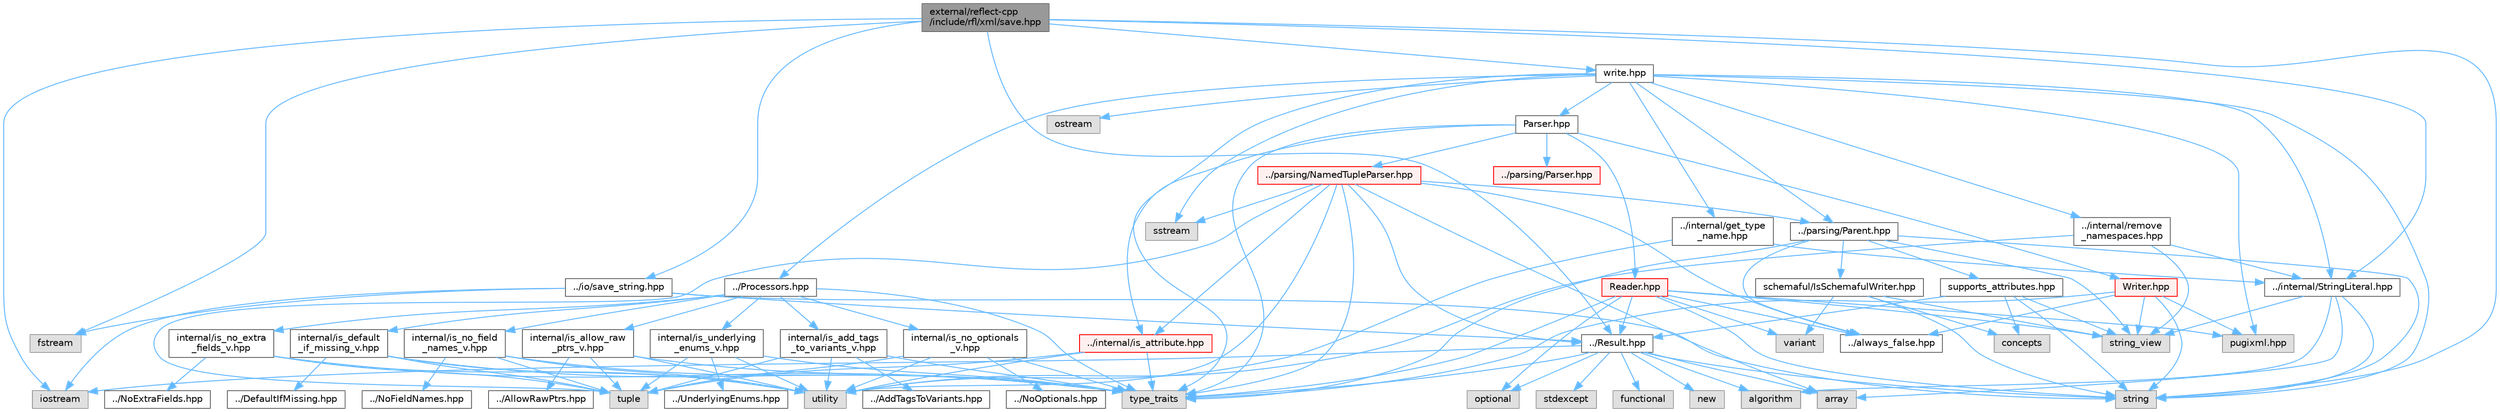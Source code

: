 digraph "external/reflect-cpp/include/rfl/xml/save.hpp"
{
 // LATEX_PDF_SIZE
  bgcolor="transparent";
  edge [fontname=Helvetica,fontsize=10,labelfontname=Helvetica,labelfontsize=10];
  node [fontname=Helvetica,fontsize=10,shape=box,height=0.2,width=0.4];
  Node1 [id="Node000001",label="external/reflect-cpp\l/include/rfl/xml/save.hpp",height=0.2,width=0.4,color="gray40", fillcolor="grey60", style="filled", fontcolor="black",tooltip=" "];
  Node1 -> Node2 [id="edge1_Node000001_Node000002",color="steelblue1",style="solid",tooltip=" "];
  Node2 [id="Node000002",label="fstream",height=0.2,width=0.4,color="grey60", fillcolor="#E0E0E0", style="filled",tooltip=" "];
  Node1 -> Node3 [id="edge2_Node000001_Node000003",color="steelblue1",style="solid",tooltip=" "];
  Node3 [id="Node000003",label="iostream",height=0.2,width=0.4,color="grey60", fillcolor="#E0E0E0", style="filled",tooltip=" "];
  Node1 -> Node4 [id="edge3_Node000001_Node000004",color="steelblue1",style="solid",tooltip=" "];
  Node4 [id="Node000004",label="string",height=0.2,width=0.4,color="grey60", fillcolor="#E0E0E0", style="filled",tooltip=" "];
  Node1 -> Node5 [id="edge4_Node000001_Node000005",color="steelblue1",style="solid",tooltip=" "];
  Node5 [id="Node000005",label="../Result.hpp",height=0.2,width=0.4,color="grey40", fillcolor="white", style="filled",URL="$_result_8hpp.html",tooltip=" "];
  Node5 -> Node6 [id="edge5_Node000005_Node000006",color="steelblue1",style="solid",tooltip=" "];
  Node6 [id="Node000006",label="algorithm",height=0.2,width=0.4,color="grey60", fillcolor="#E0E0E0", style="filled",tooltip=" "];
  Node5 -> Node7 [id="edge6_Node000005_Node000007",color="steelblue1",style="solid",tooltip=" "];
  Node7 [id="Node000007",label="array",height=0.2,width=0.4,color="grey60", fillcolor="#E0E0E0", style="filled",tooltip=" "];
  Node5 -> Node8 [id="edge7_Node000005_Node000008",color="steelblue1",style="solid",tooltip=" "];
  Node8 [id="Node000008",label="functional",height=0.2,width=0.4,color="grey60", fillcolor="#E0E0E0", style="filled",tooltip=" "];
  Node5 -> Node3 [id="edge8_Node000005_Node000003",color="steelblue1",style="solid",tooltip=" "];
  Node5 -> Node9 [id="edge9_Node000005_Node000009",color="steelblue1",style="solid",tooltip=" "];
  Node9 [id="Node000009",label="new",height=0.2,width=0.4,color="grey60", fillcolor="#E0E0E0", style="filled",tooltip=" "];
  Node5 -> Node10 [id="edge10_Node000005_Node000010",color="steelblue1",style="solid",tooltip=" "];
  Node10 [id="Node000010",label="optional",height=0.2,width=0.4,color="grey60", fillcolor="#E0E0E0", style="filled",tooltip=" "];
  Node5 -> Node11 [id="edge11_Node000005_Node000011",color="steelblue1",style="solid",tooltip=" "];
  Node11 [id="Node000011",label="stdexcept",height=0.2,width=0.4,color="grey60", fillcolor="#E0E0E0", style="filled",tooltip=" "];
  Node5 -> Node4 [id="edge12_Node000005_Node000004",color="steelblue1",style="solid",tooltip=" "];
  Node5 -> Node12 [id="edge13_Node000005_Node000012",color="steelblue1",style="solid",tooltip=" "];
  Node12 [id="Node000012",label="type_traits",height=0.2,width=0.4,color="grey60", fillcolor="#E0E0E0", style="filled",tooltip=" "];
  Node1 -> Node13 [id="edge14_Node000001_Node000013",color="steelblue1",style="solid",tooltip=" "];
  Node13 [id="Node000013",label="../internal/StringLiteral.hpp",height=0.2,width=0.4,color="grey40", fillcolor="white", style="filled",URL="$_string_literal_8hpp.html",tooltip=" "];
  Node13 -> Node6 [id="edge15_Node000013_Node000006",color="steelblue1",style="solid",tooltip=" "];
  Node13 -> Node7 [id="edge16_Node000013_Node000007",color="steelblue1",style="solid",tooltip=" "];
  Node13 -> Node4 [id="edge17_Node000013_Node000004",color="steelblue1",style="solid",tooltip=" "];
  Node13 -> Node14 [id="edge18_Node000013_Node000014",color="steelblue1",style="solid",tooltip=" "];
  Node14 [id="Node000014",label="string_view",height=0.2,width=0.4,color="grey60", fillcolor="#E0E0E0", style="filled",tooltip=" "];
  Node1 -> Node15 [id="edge19_Node000001_Node000015",color="steelblue1",style="solid",tooltip=" "];
  Node15 [id="Node000015",label="../io/save_string.hpp",height=0.2,width=0.4,color="grey40", fillcolor="white", style="filled",URL="$save__string_8hpp.html",tooltip=" "];
  Node15 -> Node2 [id="edge20_Node000015_Node000002",color="steelblue1",style="solid",tooltip=" "];
  Node15 -> Node3 [id="edge21_Node000015_Node000003",color="steelblue1",style="solid",tooltip=" "];
  Node15 -> Node4 [id="edge22_Node000015_Node000004",color="steelblue1",style="solid",tooltip=" "];
  Node15 -> Node5 [id="edge23_Node000015_Node000005",color="steelblue1",style="solid",tooltip=" "];
  Node1 -> Node16 [id="edge24_Node000001_Node000016",color="steelblue1",style="solid",tooltip=" "];
  Node16 [id="Node000016",label="write.hpp",height=0.2,width=0.4,color="grey40", fillcolor="white", style="filled",URL="$xml_2write_8hpp.html",tooltip=" "];
  Node16 -> Node17 [id="edge25_Node000016_Node000017",color="steelblue1",style="solid",tooltip=" "];
  Node17 [id="Node000017",label="ostream",height=0.2,width=0.4,color="grey60", fillcolor="#E0E0E0", style="filled",tooltip=" "];
  Node16 -> Node18 [id="edge26_Node000016_Node000018",color="steelblue1",style="solid",tooltip=" "];
  Node18 [id="Node000018",label="pugixml.hpp",height=0.2,width=0.4,color="grey60", fillcolor="#E0E0E0", style="filled",tooltip=" "];
  Node16 -> Node19 [id="edge27_Node000016_Node000019",color="steelblue1",style="solid",tooltip=" "];
  Node19 [id="Node000019",label="sstream",height=0.2,width=0.4,color="grey60", fillcolor="#E0E0E0", style="filled",tooltip=" "];
  Node16 -> Node4 [id="edge28_Node000016_Node000004",color="steelblue1",style="solid",tooltip=" "];
  Node16 -> Node12 [id="edge29_Node000016_Node000012",color="steelblue1",style="solid",tooltip=" "];
  Node16 -> Node20 [id="edge30_Node000016_Node000020",color="steelblue1",style="solid",tooltip=" "];
  Node20 [id="Node000020",label="../Processors.hpp",height=0.2,width=0.4,color="grey40", fillcolor="white", style="filled",URL="$_processors_8hpp.html",tooltip=" "];
  Node20 -> Node12 [id="edge31_Node000020_Node000012",color="steelblue1",style="solid",tooltip=" "];
  Node20 -> Node21 [id="edge32_Node000020_Node000021",color="steelblue1",style="solid",tooltip=" "];
  Node21 [id="Node000021",label="internal/is_add_tags\l_to_variants_v.hpp",height=0.2,width=0.4,color="grey40", fillcolor="white", style="filled",URL="$is__add__tags__to__variants__v_8hpp.html",tooltip=" "];
  Node21 -> Node22 [id="edge33_Node000021_Node000022",color="steelblue1",style="solid",tooltip=" "];
  Node22 [id="Node000022",label="tuple",height=0.2,width=0.4,color="grey60", fillcolor="#E0E0E0", style="filled",tooltip=" "];
  Node21 -> Node12 [id="edge34_Node000021_Node000012",color="steelblue1",style="solid",tooltip=" "];
  Node21 -> Node23 [id="edge35_Node000021_Node000023",color="steelblue1",style="solid",tooltip=" "];
  Node23 [id="Node000023",label="utility",height=0.2,width=0.4,color="grey60", fillcolor="#E0E0E0", style="filled",tooltip=" "];
  Node21 -> Node24 [id="edge36_Node000021_Node000024",color="steelblue1",style="solid",tooltip=" "];
  Node24 [id="Node000024",label="../AddTagsToVariants.hpp",height=0.2,width=0.4,color="grey40", fillcolor="white", style="filled",URL="$_add_tags_to_variants_8hpp.html",tooltip=" "];
  Node20 -> Node25 [id="edge37_Node000020_Node000025",color="steelblue1",style="solid",tooltip=" "];
  Node25 [id="Node000025",label="internal/is_allow_raw\l_ptrs_v.hpp",height=0.2,width=0.4,color="grey40", fillcolor="white", style="filled",URL="$is__allow__raw__ptrs__v_8hpp.html",tooltip=" "];
  Node25 -> Node22 [id="edge38_Node000025_Node000022",color="steelblue1",style="solid",tooltip=" "];
  Node25 -> Node12 [id="edge39_Node000025_Node000012",color="steelblue1",style="solid",tooltip=" "];
  Node25 -> Node23 [id="edge40_Node000025_Node000023",color="steelblue1",style="solid",tooltip=" "];
  Node25 -> Node26 [id="edge41_Node000025_Node000026",color="steelblue1",style="solid",tooltip=" "];
  Node26 [id="Node000026",label="../AllowRawPtrs.hpp",height=0.2,width=0.4,color="grey40", fillcolor="white", style="filled",URL="$_allow_raw_ptrs_8hpp.html",tooltip=" "];
  Node20 -> Node27 [id="edge42_Node000020_Node000027",color="steelblue1",style="solid",tooltip=" "];
  Node27 [id="Node000027",label="internal/is_default\l_if_missing_v.hpp",height=0.2,width=0.4,color="grey40", fillcolor="white", style="filled",URL="$is__default__if__missing__v_8hpp.html",tooltip=" "];
  Node27 -> Node22 [id="edge43_Node000027_Node000022",color="steelblue1",style="solid",tooltip=" "];
  Node27 -> Node12 [id="edge44_Node000027_Node000012",color="steelblue1",style="solid",tooltip=" "];
  Node27 -> Node23 [id="edge45_Node000027_Node000023",color="steelblue1",style="solid",tooltip=" "];
  Node27 -> Node28 [id="edge46_Node000027_Node000028",color="steelblue1",style="solid",tooltip=" "];
  Node28 [id="Node000028",label="../DefaultIfMissing.hpp",height=0.2,width=0.4,color="grey40", fillcolor="white", style="filled",URL="$_default_if_missing_8hpp.html",tooltip=" "];
  Node20 -> Node29 [id="edge47_Node000020_Node000029",color="steelblue1",style="solid",tooltip=" "];
  Node29 [id="Node000029",label="internal/is_no_extra\l_fields_v.hpp",height=0.2,width=0.4,color="grey40", fillcolor="white", style="filled",URL="$is__no__extra__fields__v_8hpp.html",tooltip=" "];
  Node29 -> Node22 [id="edge48_Node000029_Node000022",color="steelblue1",style="solid",tooltip=" "];
  Node29 -> Node12 [id="edge49_Node000029_Node000012",color="steelblue1",style="solid",tooltip=" "];
  Node29 -> Node23 [id="edge50_Node000029_Node000023",color="steelblue1",style="solid",tooltip=" "];
  Node29 -> Node30 [id="edge51_Node000029_Node000030",color="steelblue1",style="solid",tooltip=" "];
  Node30 [id="Node000030",label="../NoExtraFields.hpp",height=0.2,width=0.4,color="grey40", fillcolor="white", style="filled",URL="$_no_extra_fields_8hpp.html",tooltip=" "];
  Node20 -> Node31 [id="edge52_Node000020_Node000031",color="steelblue1",style="solid",tooltip=" "];
  Node31 [id="Node000031",label="internal/is_no_field\l_names_v.hpp",height=0.2,width=0.4,color="grey40", fillcolor="white", style="filled",URL="$is__no__field__names__v_8hpp.html",tooltip=" "];
  Node31 -> Node22 [id="edge53_Node000031_Node000022",color="steelblue1",style="solid",tooltip=" "];
  Node31 -> Node12 [id="edge54_Node000031_Node000012",color="steelblue1",style="solid",tooltip=" "];
  Node31 -> Node23 [id="edge55_Node000031_Node000023",color="steelblue1",style="solid",tooltip=" "];
  Node31 -> Node32 [id="edge56_Node000031_Node000032",color="steelblue1",style="solid",tooltip=" "];
  Node32 [id="Node000032",label="../NoFieldNames.hpp",height=0.2,width=0.4,color="grey40", fillcolor="white", style="filled",URL="$_no_field_names_8hpp.html",tooltip=" "];
  Node20 -> Node33 [id="edge57_Node000020_Node000033",color="steelblue1",style="solid",tooltip=" "];
  Node33 [id="Node000033",label="internal/is_no_optionals\l_v.hpp",height=0.2,width=0.4,color="grey40", fillcolor="white", style="filled",URL="$is__no__optionals__v_8hpp.html",tooltip=" "];
  Node33 -> Node22 [id="edge58_Node000033_Node000022",color="steelblue1",style="solid",tooltip=" "];
  Node33 -> Node12 [id="edge59_Node000033_Node000012",color="steelblue1",style="solid",tooltip=" "];
  Node33 -> Node23 [id="edge60_Node000033_Node000023",color="steelblue1",style="solid",tooltip=" "];
  Node33 -> Node34 [id="edge61_Node000033_Node000034",color="steelblue1",style="solid",tooltip=" "];
  Node34 [id="Node000034",label="../NoOptionals.hpp",height=0.2,width=0.4,color="grey40", fillcolor="white", style="filled",URL="$_no_optionals_8hpp.html",tooltip=" "];
  Node20 -> Node35 [id="edge62_Node000020_Node000035",color="steelblue1",style="solid",tooltip=" "];
  Node35 [id="Node000035",label="internal/is_underlying\l_enums_v.hpp",height=0.2,width=0.4,color="grey40", fillcolor="white", style="filled",URL="$is__underlying__enums__v_8hpp.html",tooltip=" "];
  Node35 -> Node22 [id="edge63_Node000035_Node000022",color="steelblue1",style="solid",tooltip=" "];
  Node35 -> Node12 [id="edge64_Node000035_Node000012",color="steelblue1",style="solid",tooltip=" "];
  Node35 -> Node23 [id="edge65_Node000035_Node000023",color="steelblue1",style="solid",tooltip=" "];
  Node35 -> Node36 [id="edge66_Node000035_Node000036",color="steelblue1",style="solid",tooltip=" "];
  Node36 [id="Node000036",label="../UnderlyingEnums.hpp",height=0.2,width=0.4,color="grey40", fillcolor="white", style="filled",URL="$_underlying_enums_8hpp.html",tooltip=" "];
  Node16 -> Node13 [id="edge67_Node000016_Node000013",color="steelblue1",style="solid",tooltip=" "];
  Node16 -> Node37 [id="edge68_Node000016_Node000037",color="steelblue1",style="solid",tooltip=" "];
  Node37 [id="Node000037",label="../internal/get_type\l_name.hpp",height=0.2,width=0.4,color="grey40", fillcolor="white", style="filled",URL="$get__type__name_8hpp.html",tooltip=" "];
  Node37 -> Node23 [id="edge69_Node000037_Node000023",color="steelblue1",style="solid",tooltip=" "];
  Node37 -> Node13 [id="edge70_Node000037_Node000013",color="steelblue1",style="solid",tooltip=" "];
  Node16 -> Node38 [id="edge71_Node000016_Node000038",color="steelblue1",style="solid",tooltip=" "];
  Node38 [id="Node000038",label="../internal/remove\l_namespaces.hpp",height=0.2,width=0.4,color="grey40", fillcolor="white", style="filled",URL="$remove__namespaces_8hpp.html",tooltip=" "];
  Node38 -> Node14 [id="edge72_Node000038_Node000014",color="steelblue1",style="solid",tooltip=" "];
  Node38 -> Node23 [id="edge73_Node000038_Node000023",color="steelblue1",style="solid",tooltip=" "];
  Node38 -> Node13 [id="edge74_Node000038_Node000013",color="steelblue1",style="solid",tooltip=" "];
  Node16 -> Node39 [id="edge75_Node000016_Node000039",color="steelblue1",style="solid",tooltip=" "];
  Node39 [id="Node000039",label="../parsing/Parent.hpp",height=0.2,width=0.4,color="grey40", fillcolor="white", style="filled",URL="$_parent_8hpp.html",tooltip=" "];
  Node39 -> Node4 [id="edge76_Node000039_Node000004",color="steelblue1",style="solid",tooltip=" "];
  Node39 -> Node14 [id="edge77_Node000039_Node000014",color="steelblue1",style="solid",tooltip=" "];
  Node39 -> Node12 [id="edge78_Node000039_Node000012",color="steelblue1",style="solid",tooltip=" "];
  Node39 -> Node40 [id="edge79_Node000039_Node000040",color="steelblue1",style="solid",tooltip=" "];
  Node40 [id="Node000040",label="../always_false.hpp",height=0.2,width=0.4,color="grey40", fillcolor="white", style="filled",URL="$always__false_8hpp.html",tooltip=" "];
  Node39 -> Node41 [id="edge80_Node000039_Node000041",color="steelblue1",style="solid",tooltip=" "];
  Node41 [id="Node000041",label="schemaful/IsSchemafulWriter.hpp",height=0.2,width=0.4,color="grey40", fillcolor="white", style="filled",URL="$_is_schemaful_writer_8hpp.html",tooltip=" "];
  Node41 -> Node42 [id="edge81_Node000041_Node000042",color="steelblue1",style="solid",tooltip=" "];
  Node42 [id="Node000042",label="concepts",height=0.2,width=0.4,color="grey60", fillcolor="#E0E0E0", style="filled",tooltip=" "];
  Node41 -> Node4 [id="edge82_Node000041_Node000004",color="steelblue1",style="solid",tooltip=" "];
  Node41 -> Node14 [id="edge83_Node000041_Node000014",color="steelblue1",style="solid",tooltip=" "];
  Node41 -> Node43 [id="edge84_Node000041_Node000043",color="steelblue1",style="solid",tooltip=" "];
  Node43 [id="Node000043",label="variant",height=0.2,width=0.4,color="grey60", fillcolor="#E0E0E0", style="filled",tooltip=" "];
  Node39 -> Node44 [id="edge85_Node000039_Node000044",color="steelblue1",style="solid",tooltip=" "];
  Node44 [id="Node000044",label="supports_attributes.hpp",height=0.2,width=0.4,color="grey40", fillcolor="white", style="filled",URL="$supports__attributes_8hpp.html",tooltip=" "];
  Node44 -> Node42 [id="edge86_Node000044_Node000042",color="steelblue1",style="solid",tooltip=" "];
  Node44 -> Node4 [id="edge87_Node000044_Node000004",color="steelblue1",style="solid",tooltip=" "];
  Node44 -> Node14 [id="edge88_Node000044_Node000014",color="steelblue1",style="solid",tooltip=" "];
  Node44 -> Node5 [id="edge89_Node000044_Node000005",color="steelblue1",style="solid",tooltip=" "];
  Node16 -> Node45 [id="edge90_Node000016_Node000045",color="steelblue1",style="solid",tooltip=" "];
  Node45 [id="Node000045",label="Parser.hpp",height=0.2,width=0.4,color="grey40", fillcolor="white", style="filled",URL="$xml_2_parser_8hpp.html",tooltip=" "];
  Node45 -> Node12 [id="edge91_Node000045_Node000012",color="steelblue1",style="solid",tooltip=" "];
  Node45 -> Node46 [id="edge92_Node000045_Node000046",color="steelblue1",style="solid",tooltip=" "];
  Node46 [id="Node000046",label="../internal/is_attribute.hpp",height=0.2,width=0.4,color="red", fillcolor="#FFF0F0", style="filled",URL="$is__attribute_8hpp.html",tooltip=" "];
  Node46 -> Node22 [id="edge93_Node000046_Node000022",color="steelblue1",style="solid",tooltip=" "];
  Node46 -> Node12 [id="edge94_Node000046_Node000012",color="steelblue1",style="solid",tooltip=" "];
  Node46 -> Node23 [id="edge95_Node000046_Node000023",color="steelblue1",style="solid",tooltip=" "];
  Node45 -> Node69 [id="edge96_Node000045_Node000069",color="steelblue1",style="solid",tooltip=" "];
  Node69 [id="Node000069",label="../parsing/NamedTupleParser.hpp",height=0.2,width=0.4,color="red", fillcolor="#FFF0F0", style="filled",URL="$_named_tuple_parser_8hpp.html",tooltip=" "];
  Node69 -> Node7 [id="edge97_Node000069_Node000007",color="steelblue1",style="solid",tooltip=" "];
  Node69 -> Node19 [id="edge98_Node000069_Node000019",color="steelblue1",style="solid",tooltip=" "];
  Node69 -> Node22 [id="edge99_Node000069_Node000022",color="steelblue1",style="solid",tooltip=" "];
  Node69 -> Node12 [id="edge100_Node000069_Node000012",color="steelblue1",style="solid",tooltip=" "];
  Node69 -> Node23 [id="edge101_Node000069_Node000023",color="steelblue1",style="solid",tooltip=" "];
  Node69 -> Node5 [id="edge102_Node000069_Node000005",color="steelblue1",style="solid",tooltip=" "];
  Node69 -> Node40 [id="edge103_Node000069_Node000040",color="steelblue1",style="solid",tooltip=" "];
  Node69 -> Node46 [id="edge104_Node000069_Node000046",color="steelblue1",style="solid",tooltip=" "];
  Node69 -> Node39 [id="edge105_Node000069_Node000039",color="steelblue1",style="solid",tooltip=" "];
  Node45 -> Node151 [id="edge106_Node000045_Node000151",color="steelblue1",style="solid",tooltip=" "];
  Node151 [id="Node000151",label="../parsing/Parser.hpp",height=0.2,width=0.4,color="red", fillcolor="#FFF0F0", style="filled",URL="$parsing_2_parser_8hpp.html",tooltip=" "];
  Node45 -> Node248 [id="edge107_Node000045_Node000248",color="steelblue1",style="solid",tooltip=" "];
  Node248 [id="Node000248",label="Reader.hpp",height=0.2,width=0.4,color="red", fillcolor="#FFF0F0", style="filled",URL="$xml_2_reader_8hpp.html",tooltip=" "];
  Node248 -> Node10 [id="edge108_Node000248_Node000010",color="steelblue1",style="solid",tooltip=" "];
  Node248 -> Node18 [id="edge109_Node000248_Node000018",color="steelblue1",style="solid",tooltip=" "];
  Node248 -> Node4 [id="edge110_Node000248_Node000004",color="steelblue1",style="solid",tooltip=" "];
  Node248 -> Node14 [id="edge111_Node000248_Node000014",color="steelblue1",style="solid",tooltip=" "];
  Node248 -> Node12 [id="edge112_Node000248_Node000012",color="steelblue1",style="solid",tooltip=" "];
  Node248 -> Node43 [id="edge113_Node000248_Node000043",color="steelblue1",style="solid",tooltip=" "];
  Node248 -> Node5 [id="edge114_Node000248_Node000005",color="steelblue1",style="solid",tooltip=" "];
  Node248 -> Node40 [id="edge115_Node000248_Node000040",color="steelblue1",style="solid",tooltip=" "];
  Node45 -> Node251 [id="edge116_Node000045_Node000251",color="steelblue1",style="solid",tooltip=" "];
  Node251 [id="Node000251",label="Writer.hpp",height=0.2,width=0.4,color="red", fillcolor="#FFF0F0", style="filled",URL="$xml_2_writer_8hpp.html",tooltip=" "];
  Node251 -> Node18 [id="edge117_Node000251_Node000018",color="steelblue1",style="solid",tooltip=" "];
  Node251 -> Node4 [id="edge118_Node000251_Node000004",color="steelblue1",style="solid",tooltip=" "];
  Node251 -> Node14 [id="edge119_Node000251_Node000014",color="steelblue1",style="solid",tooltip=" "];
  Node251 -> Node12 [id="edge120_Node000251_Node000012",color="steelblue1",style="solid",tooltip=" "];
  Node251 -> Node40 [id="edge121_Node000251_Node000040",color="steelblue1",style="solid",tooltip=" "];
}
